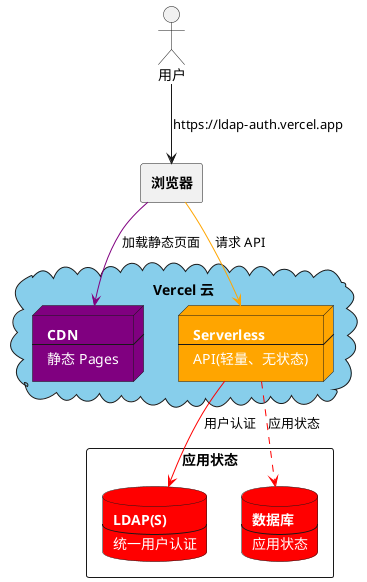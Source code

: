 @startuml 部署图

actor User [
  用户
]

agent Browser [
  <b>浏览器
]


cloud "Vercel 云" #SkyBlue {
  node CDN #Purple;text:White [
    <b>CDN
    ----
    静态 Pages
  ]

  node Serverless #Orange;text:White [
    <b>Serverless
    ----
    API(轻量、无状态)
  ]
}

rectangle "应用状态" {
  database LDAP #Red;text:White [
    <b>LDAP(S)
    ----
    统一用户认证
  ]

  database Database #Red;text:White [
    <b>数据库
    ----
    应用状态
  ]
}


User --> Browser : https://ldap-auth.vercel.app

Browser -[#Purple]-> CDN : 加载静态页面

Browser -[#Orange]-> Serverless : 请求 API

Serverless -[#red]-> LDAP : 用户认证

Serverless -[#red;dashed]-> Database : 应用状态

@enduml